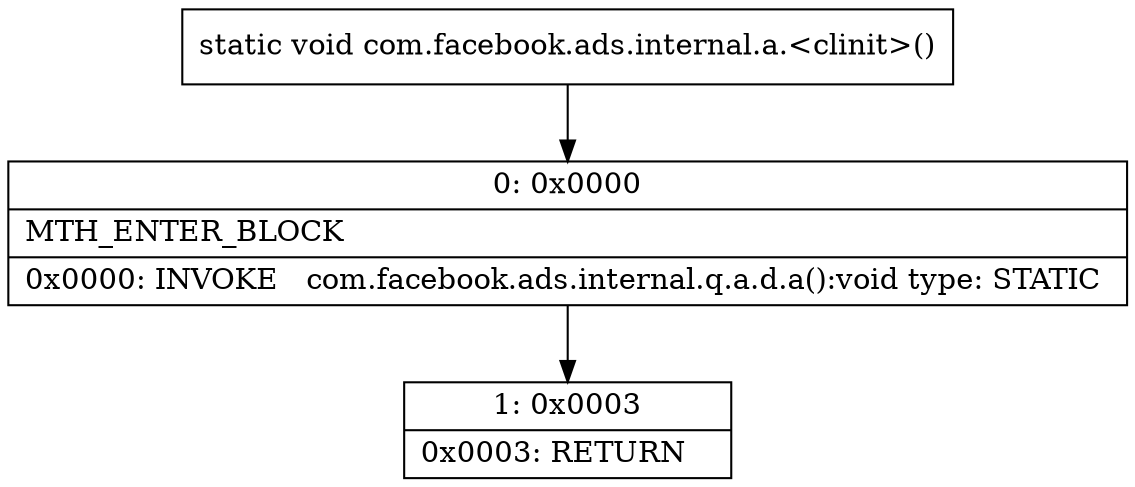 digraph "CFG forcom.facebook.ads.internal.a.\<clinit\>()V" {
Node_0 [shape=record,label="{0\:\ 0x0000|MTH_ENTER_BLOCK\l|0x0000: INVOKE   com.facebook.ads.internal.q.a.d.a():void type: STATIC \l}"];
Node_1 [shape=record,label="{1\:\ 0x0003|0x0003: RETURN   \l}"];
MethodNode[shape=record,label="{static void com.facebook.ads.internal.a.\<clinit\>() }"];
MethodNode -> Node_0;
Node_0 -> Node_1;
}

